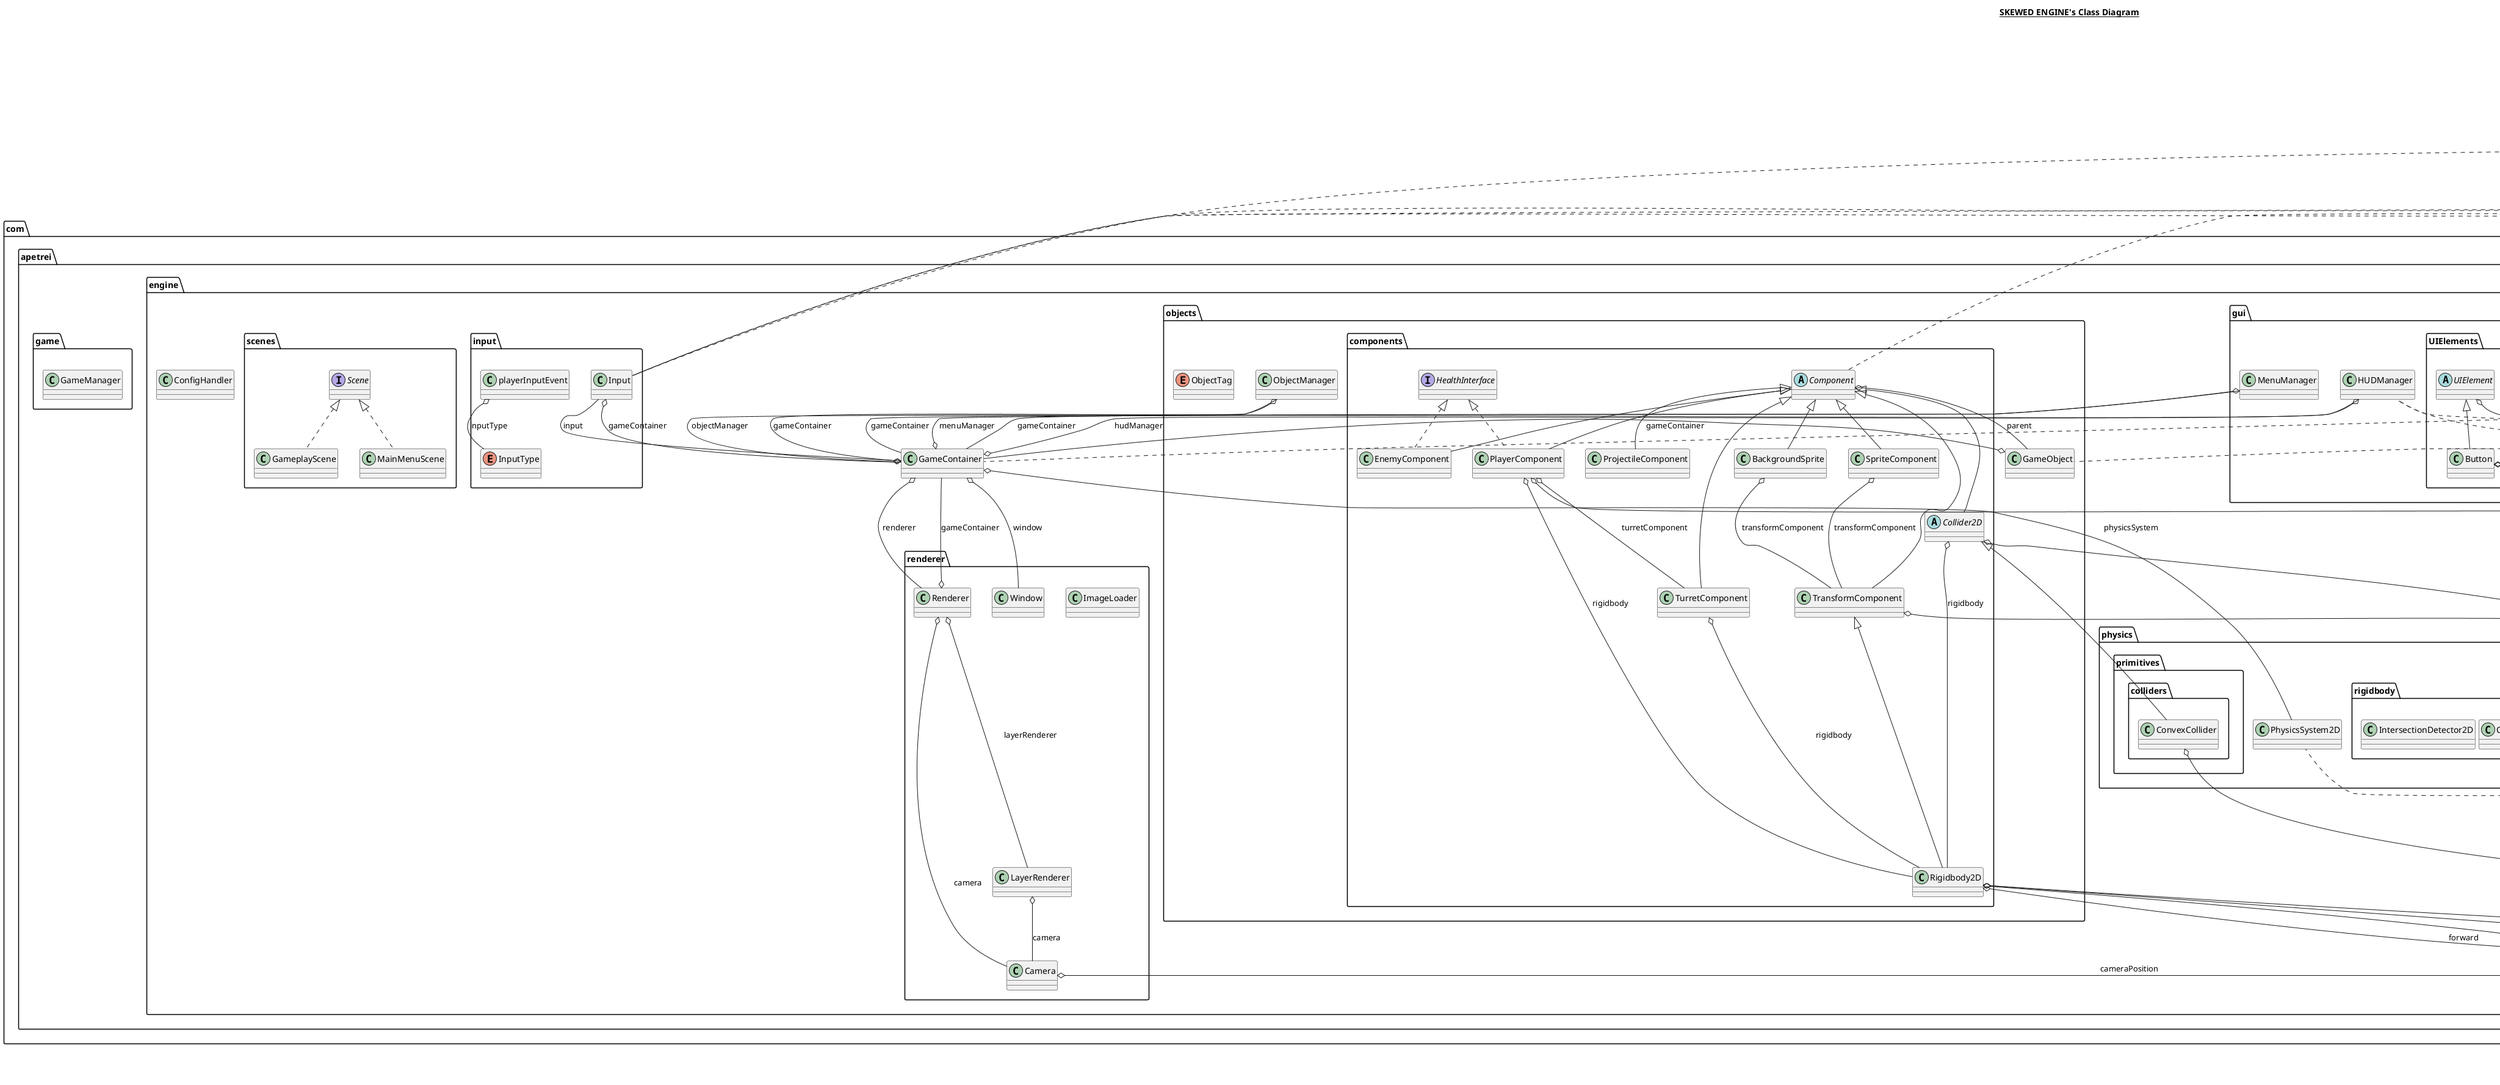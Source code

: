 @startuml

title __SKEWED ENGINE's Class Diagram__\n

  namespace com.apetrei.engine {
    class com.apetrei.engine.ConfigHandler {
    }
  }
  

  namespace com.apetrei.engine {
    class com.apetrei.engine.GameContainer {
    }
  }
  

  namespace com.apetrei.engine {
    namespace gui {
      class com.apetrei.engine.gui.CommandImplementation {
      }
    }
  }
  

  namespace com.apetrei.engine {
    namespace gui {
      class com.apetrei.engine.gui.HUDManager {
      }
    }
  }
  

  namespace com.apetrei.engine {
    namespace gui {
      class com.apetrei.engine.gui.MenuManager {
      }
    }
  }
  

  namespace com.apetrei.engine {
    namespace gui {
      namespace UIElements {
        class com.apetrei.engine.gui.UIElements.Button {
        }
      }
    }
  }
  

  namespace com.apetrei.engine {
    namespace gui {
      namespace UIElements {
        abstract class com.apetrei.engine.gui.UIElements.UIElement {
        }
      }
    }
  }
  

  namespace com.apetrei.engine {
    namespace input {
      class com.apetrei.engine.input.Input {
      }
    }
  }
  

  namespace com.apetrei.engine {
    namespace input {
      enum InputType {
      }
    }
  }
  

  namespace com.apetrei.engine {
    namespace input {
      class com.apetrei.engine.input.playerInputEvent {
      }
    }
  }
  

  namespace com.apetrei.engine {
    namespace objects {
      class com.apetrei.engine.objects.GameObject {
      }
    }
  }
  

  namespace com.apetrei.engine {
    namespace objects {
      class com.apetrei.engine.objects.ObjectManager {
      }
    }
  }
  

  namespace com.apetrei.engine {
    namespace objects {
      enum ObjectTag {
      }
    }
  }
  

  namespace com.apetrei.engine {
    namespace objects {
      namespace components {
        class com.apetrei.engine.objects.components.BackgroundSprite {
        }
      }
    }
  }
  

  namespace com.apetrei.engine {
    namespace objects {
      namespace components {
        abstract class com.apetrei.engine.objects.components.Collider2D {
        }
      }
    }
  }
  

  namespace com.apetrei.engine {
    namespace objects {
      namespace components {
        abstract class com.apetrei.engine.objects.components.Component {
        }
      }
    }
  }
  

  namespace com.apetrei.engine {
    namespace objects {
      namespace components {
        class com.apetrei.engine.objects.components.EnemyComponent {
        }
      }
    }
  }
  

  namespace com.apetrei.engine {
    namespace objects {
      namespace components {
        interface com.apetrei.engine.objects.components.HealthInterface {
        }
      }
    }
  }
  

  namespace com.apetrei.engine {
    namespace objects {
      namespace components {
        class com.apetrei.engine.objects.components.PlayerComponent {
        }
      }
    }
  }
  

  namespace com.apetrei.engine {
    namespace objects {
      namespace components {
        class com.apetrei.engine.objects.components.ProjectileComponent {
        }
      }
    }
  }
  

  namespace com.apetrei.engine {
    namespace objects {
      namespace components {
        class com.apetrei.engine.objects.components.Rigidbody2D {
        }
      }
    }
  }
  

  namespace com.apetrei.engine {
    namespace objects {
      namespace components {
        class com.apetrei.engine.objects.components.SpriteComponent {
        }
      }
    }
  }
  

  namespace com.apetrei.engine {
    namespace objects {
      namespace components {
        class com.apetrei.engine.objects.components.TransformComponent {
        }
      }
    }
  }
  

  namespace com.apetrei.engine {
    namespace objects {
      namespace components {
        class com.apetrei.engine.objects.components.TurretComponent {
        }
      }
    }
  }
  

  namespace com.apetrei.engine {
    namespace physics {
      class com.apetrei.engine.physics.PhysicsSystem2D {
      }
    }
  }
  

  namespace com.apetrei.engine {
    namespace physics {
      namespace primitives.colliders {
        class com.apetrei.engine.physics.primitives.colliders.ConvexCollider {
        }
      }
    }
  }
  

  namespace com.apetrei.engine {
    namespace physics {
      namespace rigidbody {
        class com.apetrei.engine.physics.rigidbody.CollisionManifold {
        }
      }
    }
  }
  

  namespace com.apetrei.engine {
    namespace physics {
      namespace rigidbody {
        class com.apetrei.engine.physics.rigidbody.Collisions {
        }
      }
    }
  }
  

  namespace com.apetrei.engine {
    namespace physics {
      namespace rigidbody {
        class com.apetrei.engine.physics.rigidbody.IntersectionDetector2D {
        }
      }
    }
  }
  

  namespace com.apetrei.engine {
    namespace renderer {
      class com.apetrei.engine.renderer.Camera {
      }
    }
  }
  

  namespace com.apetrei.engine {
    namespace renderer {
      class com.apetrei.engine.renderer.ImageLoader {
      }
    }
  }
  

  namespace com.apetrei.engine {
    namespace renderer {
      class com.apetrei.engine.renderer.LayerRenderer {
      }
    }
  }
  

  namespace com.apetrei.engine {
    namespace renderer {
      class com.apetrei.engine.renderer.Renderer {
      }
    }
  }
  

  namespace com.apetrei.engine {
    namespace renderer {
      class com.apetrei.engine.renderer.Window {
      }
    }
  }
  

  namespace com.apetrei.engine {
    namespace scenes {
      class com.apetrei.engine.scenes.GameplayScene {
      }
    }
  }
  

  namespace com.apetrei.engine {
    namespace scenes {
      class com.apetrei.engine.scenes.MainMenuScene {
      }
    }
  }
  

  namespace com.apetrei.engine {
    namespace scenes {
      interface com.apetrei.engine.scenes.Scene {
      }
    }
  }
  

  namespace com.apetrei.game {
    class com.apetrei.game.GameManager {
    }
  }
  

  namespace com.apetrei.misc {
    class com.apetrei.misc.AABB {
    }
  }
  

  namespace com.apetrei.misc {
    class com.apetrei.misc.ConvexPolygon2D {
    }
  }
  

  namespace com.apetrei.misc {
    class com.apetrei.misc.DebugFuctions {
    }
  }
  

  namespace com.apetrei.misc {
    class com.apetrei.misc.ExtraMath {
    }
  }
  

  namespace com.apetrei.misc {
    class com.apetrei.misc.Line {
    }
  }
  

  namespace com.apetrei.misc {
    class com.apetrei.misc.Vector2 {
    }
  }
  

  namespace com.apetrei.misc {
    namespace command {
      interface com.apetrei.misc.command.ColliderCommand {
      }
    }
  }
  

  namespace com.apetrei.misc {
    namespace command {
      interface com.apetrei.misc.command.Command {
      }
    }
  }
  

  namespace com.apetrei.misc {
    namespace exceptions {
      class com.apetrei.misc.exceptions.ComponentMissingException {
      }
    }
  }
  

  namespace com.apetrei.misc {
    namespace exceptions {
      class com.apetrei.misc.exceptions.GameObjectNotFoundException {
      }
    }
  }
  

  namespace com.apetrei.misc {
    namespace exceptions {
      class com.apetrei.misc.exceptions.SpriteNotFoundException {
      }
    }
  }
  

  namespace com.apetrei.misc {
    namespace observer {
      interface com.apetrei.misc.observer.ObjectManagerObserver {
      }
    }
  }
  

  namespace com.apetrei.misc {
    namespace observer {
      interface com.apetrei.misc.observer.PlayerObserver {
      }
    }
  }
  

  com.apetrei.engine.GameContainer .up.|> java.lang.Runnable
  com.apetrei.engine.GameContainer o-- com.apetrei.engine.gui.HUDManager : hudManager
  com.apetrei.engine.GameContainer o-- com.apetrei.engine.input.Input : input
  com.apetrei.engine.GameContainer o-- com.apetrei.engine.gui.MenuManager : menuManager
  com.apetrei.engine.GameContainer o-- com.apetrei.engine.objects.ObjectManager : objectManager
  com.apetrei.engine.GameContainer o-- com.apetrei.engine.physics.PhysicsSystem2D : physicsSystem
  com.apetrei.engine.GameContainer o-- com.apetrei.engine.renderer.Renderer : renderer
  com.apetrei.engine.GameContainer o-- com.apetrei.engine.renderer.Window : window
  com.apetrei.engine.gui.CommandImplementation .up.|> com.apetrei.misc.command.Command
  com.apetrei.engine.gui.HUDManager .up.|> com.apetrei.misc.observer.ObjectManagerObserver
  com.apetrei.engine.gui.HUDManager .up.|> com.apetrei.misc.observer.PlayerObserver
  com.apetrei.engine.gui.HUDManager o-- com.apetrei.engine.GameContainer : gameContainer
  com.apetrei.engine.gui.MenuManager o-- com.apetrei.engine.GameContainer : gameContainer
  com.apetrei.engine.gui.UIElements.Button -up-|> com.apetrei.engine.gui.UIElements.UIElement
  com.apetrei.engine.gui.UIElements.Button o-- com.apetrei.misc.Vector2 : position
  com.apetrei.engine.gui.UIElements.Button o-- com.apetrei.misc.Vector2 : size
  com.apetrei.engine.gui.UIElements.UIElement o-- com.apetrei.misc.command.Command : command
  com.apetrei.engine.input.Input .up.|> java.awt.event.KeyListener
  com.apetrei.engine.input.Input .up.|> java.awt.event.MouseListener
  com.apetrei.engine.input.Input .up.|> java.awt.event.MouseMotionListener
  com.apetrei.engine.input.Input .up.|> java.awt.event.MouseWheelListener
  com.apetrei.engine.input.Input o-- com.apetrei.engine.GameContainer : gameContainer
  com.apetrei.engine.input.playerInputEvent o-- com.apetrei.engine.input.InputType : inputType
  com.apetrei.engine.objects.GameObject .up.|> java.io.Serializable
  com.apetrei.engine.objects.GameObject o-- com.apetrei.engine.GameContainer : gameContainer
  com.apetrei.engine.objects.ObjectManager o-- com.apetrei.engine.GameContainer : gameContainer
  com.apetrei.engine.objects.components.BackgroundSprite -up-|> com.apetrei.engine.objects.components.Component
  com.apetrei.engine.objects.components.BackgroundSprite o-- com.apetrei.engine.objects.components.TransformComponent : transformComponent
  com.apetrei.engine.objects.components.Collider2D -up-|> com.apetrei.engine.objects.components.Component
  com.apetrei.engine.objects.components.Collider2D o-- com.apetrei.engine.objects.components.Rigidbody2D : rigidbody
  com.apetrei.engine.objects.components.Collider2D o-- com.apetrei.misc.command.ColliderCommand : command
  com.apetrei.engine.objects.components.Component .up.|> java.io.Serializable
  com.apetrei.engine.objects.components.Component o-- com.apetrei.engine.objects.GameObject : parent
  com.apetrei.engine.objects.components.EnemyComponent .up.|> com.apetrei.engine.objects.components.HealthInterface
  com.apetrei.engine.objects.components.EnemyComponent -up-|> com.apetrei.engine.objects.components.Component
  com.apetrei.engine.objects.components.PlayerComponent .up.|> com.apetrei.engine.objects.components.HealthInterface
  com.apetrei.engine.objects.components.PlayerComponent -up-|> com.apetrei.engine.objects.components.Component
  com.apetrei.engine.objects.components.PlayerComponent o-- com.apetrei.misc.Vector2 : fireTarget
  com.apetrei.engine.objects.components.PlayerComponent o-- com.apetrei.engine.objects.components.Rigidbody2D : rigidbody
  com.apetrei.engine.objects.components.PlayerComponent o-- com.apetrei.engine.objects.components.TurretComponent : turretComponent
  com.apetrei.engine.objects.components.ProjectileComponent -up-|> com.apetrei.engine.objects.components.Component
  com.apetrei.engine.objects.components.Rigidbody2D -up-|> com.apetrei.engine.objects.components.TransformComponent
  com.apetrei.engine.objects.components.Rigidbody2D o-- com.apetrei.misc.Vector2 : acceleration
  com.apetrei.engine.objects.components.Rigidbody2D o-- com.apetrei.misc.Vector2 : forceAccumulation
  com.apetrei.engine.objects.components.Rigidbody2D o-- com.apetrei.misc.Vector2 : forward
  com.apetrei.engine.objects.components.Rigidbody2D o-- com.apetrei.misc.Vector2 : linearVelocity
  com.apetrei.engine.objects.components.SpriteComponent -up-|> com.apetrei.engine.objects.components.Component
  com.apetrei.engine.objects.components.SpriteComponent o-- com.apetrei.engine.objects.components.TransformComponent : transformComponent
  com.apetrei.engine.objects.components.TransformComponent -up-|> com.apetrei.engine.objects.components.Component
  com.apetrei.engine.objects.components.TransformComponent o-- com.apetrei.misc.Vector2 : position
  com.apetrei.engine.objects.components.TurretComponent -up-|> com.apetrei.engine.objects.components.Component
  com.apetrei.engine.objects.components.TurretComponent o-- com.apetrei.engine.objects.components.Rigidbody2D : rigidbody
  com.apetrei.engine.physics.PhysicsSystem2D .up.|> com.apetrei.misc.observer.ObjectManagerObserver
  com.apetrei.engine.physics.primitives.colliders.ConvexCollider -up-|> com.apetrei.engine.objects.components.Collider2D
  com.apetrei.engine.physics.primitives.colliders.ConvexCollider o-- com.apetrei.misc.ConvexPolygon2D : collider
  com.apetrei.engine.physics.rigidbody.CollisionManifold o-- com.apetrei.misc.Vector2 : normal
  com.apetrei.engine.renderer.Camera o-- com.apetrei.misc.Vector2 : cameraPosition
  com.apetrei.engine.renderer.LayerRenderer o-- com.apetrei.engine.renderer.Camera : camera
  com.apetrei.engine.renderer.Renderer o-- com.apetrei.engine.renderer.Camera : camera
  com.apetrei.engine.renderer.Renderer o-- com.apetrei.engine.GameContainer : gameContainer
  com.apetrei.engine.renderer.Renderer o-- com.apetrei.engine.renderer.LayerRenderer : layerRenderer
  com.apetrei.engine.scenes.GameplayScene .up.|> com.apetrei.engine.scenes.Scene
  com.apetrei.engine.scenes.MainMenuScene .up.|> com.apetrei.engine.scenes.Scene
  com.apetrei.misc.AABB o-- com.apetrei.misc.Vector2 : halfSize
  com.apetrei.misc.AABB o-- com.apetrei.misc.Vector2 : position
  com.apetrei.misc.AABB o-- com.apetrei.misc.Vector2 : size
  com.apetrei.misc.ConvexPolygon2D .up.|> java.io.Serializable
  com.apetrei.misc.Line .up.|> java.io.Serializable
  com.apetrei.misc.Line o-- com.apetrei.misc.Vector2 : A
  com.apetrei.misc.Line o-- com.apetrei.misc.Vector2 : B
  com.apetrei.misc.Vector2 .up.|> java.io.Serializable


right footer


PlantUML diagram generated by SketchIt! (https://bitbucket.org/pmesmeur/sketch.it)
For more information about this tool, please contact philippe.mesmeur@gmail.com
endfooter

@enduml
